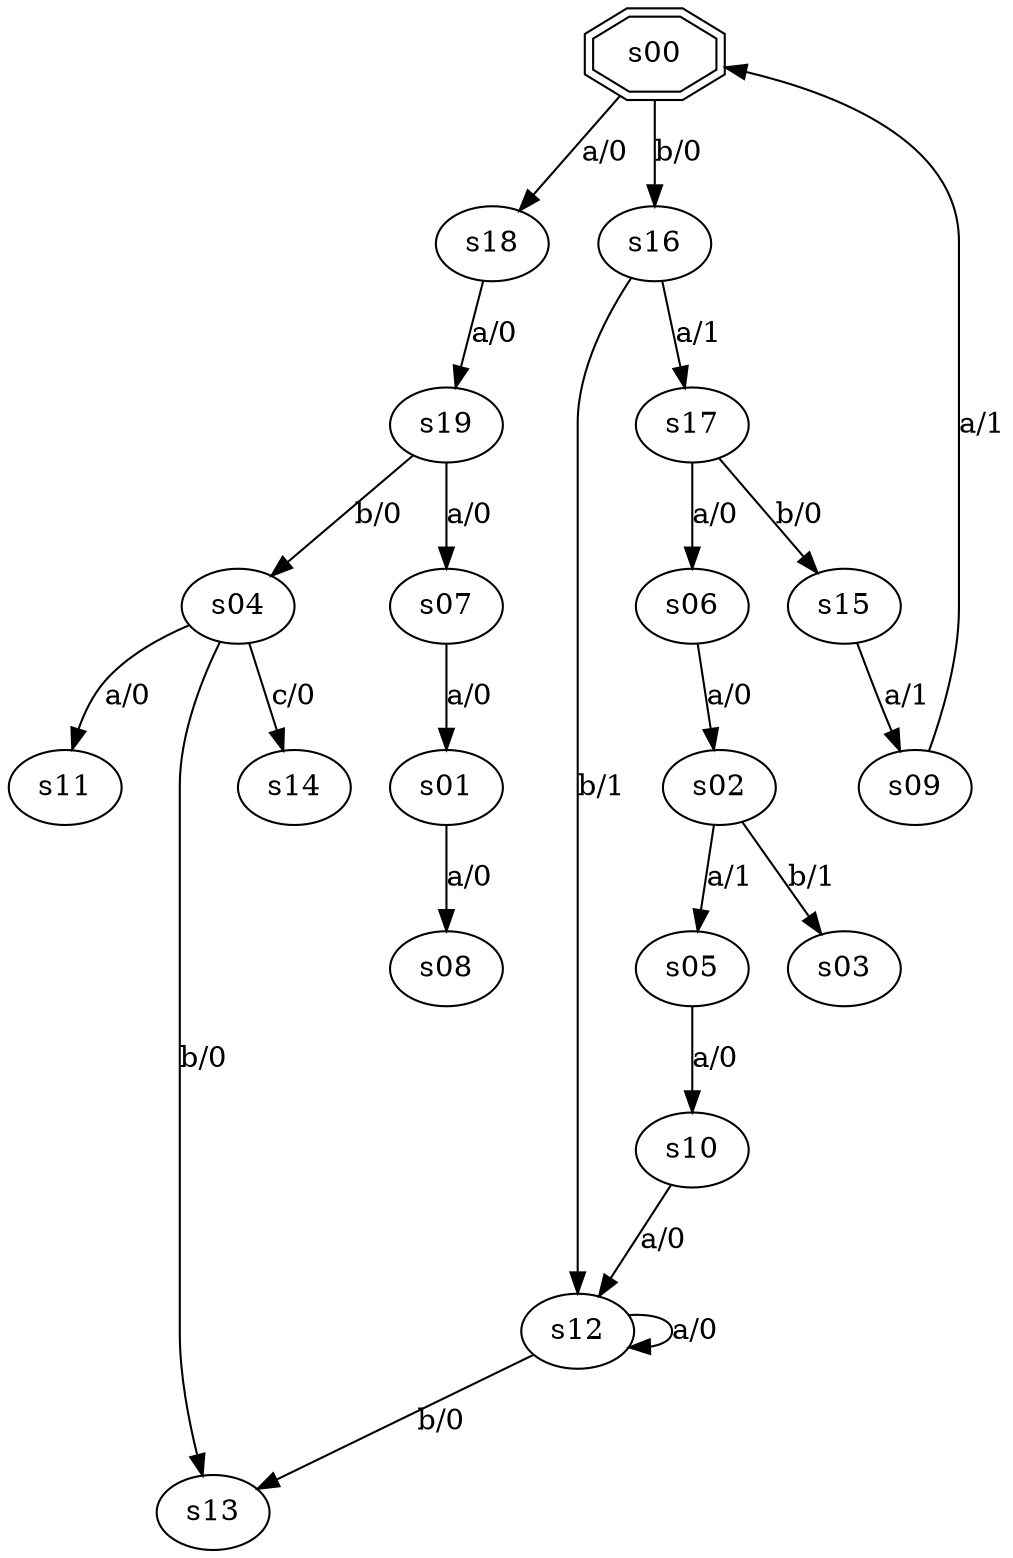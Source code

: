 digraph graph_031 {
	s00 -> s18 [label="a/0"];
	s00 -> s16 [label="b/0"];
	s01 -> s08 [label="a/0"];
	s02 -> s05 [label="a/1"];
	s02 -> s03 [label="b/1"];
	s04 -> s11 [label="a/0"];
	s04 -> s13 [label="b/0"];
	s04 -> s14 [label="c/0"];
	s05 -> s10 [label="a/0"];
	s06 -> s02 [label="a/0"];
	s07 -> s01 [label="a/0"];
	s09 -> s00 [label="a/1"];
	s10 -> s12 [label="a/0"];
	s12 -> s12 [label="a/0"];
	s12 -> s13 [label="b/0"];
	s15 -> s09 [label="a/1"];
	s16 -> s17 [label="a/1"];
	s16 -> s12 [label="b/1"];
	s17 -> s06 [label="a/0"];
	s17 -> s15 [label="b/0"];
	s18 -> s19 [label="a/0"];
	s19 -> s07 [label="a/0"];
	s19 -> s04 [label="b/0"];
	s00 [shape=doubleoctagon];
}